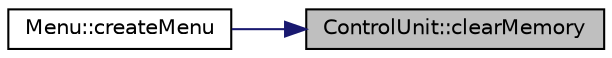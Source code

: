 digraph "ControlUnit::clearMemory"
{
 // LATEX_PDF_SIZE
  edge [fontname="Helvetica",fontsize="10",labelfontname="Helvetica",labelfontsize="10"];
  node [fontname="Helvetica",fontsize="10",shape=record];
  rankdir="RL";
  Node1 [label="ControlUnit::clearMemory",height=0.2,width=0.4,color="black", fillcolor="grey75", style="filled", fontcolor="black",tooltip="Frees all the dynamic memory."];
  Node1 -> Node2 [dir="back",color="midnightblue",fontsize="10",style="solid"];
  Node2 [label="Menu::createMenu",height=0.2,width=0.4,color="black", fillcolor="white", style="filled",URL="$class_menu.html#a4cf70fb5ce8bc6bfcad587d74ff644d4",tooltip="Creates the menu."];
}

